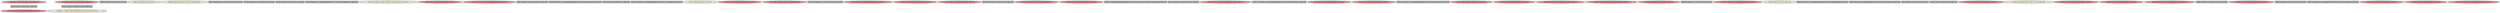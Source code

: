 
digraph G {



node6929->node6947 [style=dotted,color=forestgreen,label="T",fontcolor=forestgreen ]
node6928->node6929 [style=dotted,color=forestgreen,label="T",fontcolor=forestgreen ]
node6969->node6974 [style=dotted,color=forestgreen,label="T",fontcolor=forestgreen ]
node6974->node6959 [style=dotted,color=forestgreen,label="T",fontcolor=forestgreen ]


subgraph cluster60 {


node6974 [penwidth=3.0,fontsize=20,fillcolor=grey,label="[48/51]  %cmp107 = icmp ult i32 %62, 100, !dbg !1513",shape=rectangle,style=filled ]



}

subgraph cluster55 {


node6969 [penwidth=3.0,fontsize=20,fillcolor=lightcoral,label="[54/55]  %62 = load i32, i32* %i105, align 4, !dbg !1511",shape=ellipse,style=filled ]



}

subgraph cluster53 {


node6967 [penwidth=3.0,fontsize=20,fillcolor=grey,label="[52/53]  %sub119 = sub i32 %sub, 1, !dbg !1533",shape=rectangle,style=filled ]



}

subgraph cluster51 {


node6965 [penwidth=3.0,fontsize=20,fillcolor=lemonchiffon,label="[64/65]  br label %for.inc135, !dbg !1550",shape=ellipse,style=filled ]



}

subgraph cluster50 {


node6964 [penwidth=3.0,fontsize=20,fillcolor=lemonchiffon,label="[62/63]  br label %for.cond106, !dbg !1552, !llvm.loop !1553",shape=ellipse,style=filled ]



}

subgraph cluster49 {


node6963 [penwidth=3.0,fontsize=20,fillcolor=grey,label="[66/67]  %idxprom130 = zext i32 %sub129 to i64, !dbg !1539",shape=rectangle,style=filled ]



}

subgraph cluster45 {


node6959 [penwidth=3.0,fontsize=20,fillcolor=lemonchiffon,label="[49/50]  br i1 %cmp107, label %for.body108, label %for.end137, !dbg !1514",shape=ellipse,style=filled ]



}

subgraph cluster41 {


node6955 [penwidth=3.0,fontsize=20,fillcolor=grey,label="[78/79]  %idxprom113 = zext i32 %65 to i64, !dbg !1524",shape=rectangle,style=filled ]



}

subgraph cluster39 {


node6953 [penwidth=3.0,fontsize=20,fillcolor=grey,label="[80/81]  %sub129 = sub i32 %sub128, 1, !dbg !1543",shape=rectangle,style=filled ]



}

subgraph cluster38 {


node6952 [penwidth=3.0,fontsize=20,fillcolor=grey,label="[84/85]  %arrayidx123 = getelementptr inbounds i32*, i32** %74, i64 %idxprom122, !dbg !1534",shape=rectangle,style=filled ]



}

subgraph cluster46 {


node6960 [penwidth=3.0,fontsize=20,fillcolor=lemonchiffon,label="[72/73]  br i1 %cmp111, label %for.body112, label %for.end134, !dbg !1523",shape=ellipse,style=filled ]



}

subgraph cluster37 {


node6951 [penwidth=3.0,fontsize=20,fillcolor=lightcoral,label="[86/87]  %67 = load i32, i32* %j109, align 4, !dbg !1527",shape=ellipse,style=filled ]



}

subgraph cluster36 {


node6950 [penwidth=3.0,fontsize=20,fillcolor=lightcoral,label="[112/113]  %71 = load i32*, i32** %arrayidx118, align 8, !dbg !1529",shape=ellipse,style=filled ]



}

subgraph cluster59 {


node6973 [penwidth=3.0,fontsize=20,fillcolor=grey,label="[46/47]  %cmp111 = icmp ult i32 %63, 1500, !dbg !1522",shape=rectangle,style=filled ]



}

subgraph cluster15 {


node6929 [penwidth=3.0,fontsize=20,fillcolor=grey,label="[29/32]  %inc136 = add i32 %84, 1, !dbg !1551",shape=rectangle,style=filled ]



}

subgraph cluster40 {


node6954 [penwidth=3.0,fontsize=20,fillcolor=grey,label="[82/83]  %arrayidx114 = getelementptr inbounds i32*, i32** %64, i64 %idxprom113, !dbg !1524",shape=rectangle,style=filled ]



}

subgraph cluster35 {


node6949 [penwidth=3.0,fontsize=20,fillcolor=grey,label="[114/115]  %inc133 = add i32 %83, 1, !dbg !1546",shape=rectangle,style=filled ]



}

subgraph cluster54 {


node6968 [penwidth=3.0,fontsize=20,fillcolor=grey,label="[56/57]  %arrayidx121 = getelementptr inbounds i32, i32* %71, i64 %idxprom120, !dbg !1529",shape=rectangle,style=filled ]



}

subgraph cluster42 {


node6956 [penwidth=3.0,fontsize=20,fillcolor=lemonchiffon,label="[76/77]  br label %for.cond110, !dbg !1519",shape=ellipse,style=filled ]



}

subgraph cluster11 {


node6925 [penwidth=3.0,fontsize=20,fillcolor=lightcoral,label="[22/23]  %77 = load i32, i32* %j109, align 4, !dbg !1536",shape=ellipse,style=filled ]



}

subgraph cluster43 {


node6957 [penwidth=3.0,fontsize=20,fillcolor=lightcoral,label="[74/75]  %64 = load i32**, i32*** %c, align 8, !dbg !1524",shape=ellipse,style=filled ]



}

subgraph cluster19 {


node6933 [penwidth=3.0,fontsize=20,fillcolor=grey,label="[118/119]  %idxprom120 = zext i32 %sub119 to i64, !dbg !1529",shape=rectangle,style=filled ]



}

subgraph cluster9 {


node6923 [penwidth=3.0,fontsize=20,fillcolor=lightcoral,label="[18/19]  store i32 %73, i32* %arrayidx125, align 4, !dbg !1537",shape=ellipse,style=filled ]



}

subgraph cluster52 {


node6966 [penwidth=3.0,fontsize=20,fillcolor=lightcoral,label="[60/61]  %65 = load i32, i32* %i105, align 4, !dbg !1526",shape=ellipse,style=filled ]



}

subgraph cluster8 {


node6922 [penwidth=3.0,fontsize=20,fillcolor=lightcoral,label="[16/17]  %78 = load i32, i32* %tmp, align 4, !dbg !1538",shape=ellipse,style=filled ]



}

subgraph cluster10 {


node6924 [penwidth=3.0,fontsize=20,fillcolor=grey,label="[20/21]  %idxprom124 = zext i32 %77 to i64, !dbg !1534",shape=rectangle,style=filled ]



}

subgraph cluster23 {


node6937 [penwidth=3.0,fontsize=20,fillcolor=lightcoral,label="[90/91]  %74 = load i32**, i32*** %c, align 8, !dbg !1534",shape=ellipse,style=filled ]



}

subgraph cluster7 {


node6921 [penwidth=3.0,fontsize=20,fillcolor=lightcoral,label="[14/15]  %80 = load i32, i32* %i105, align 4, !dbg !1540",shape=ellipse,style=filled ]



}

subgraph cluster14 {


node6928 [penwidth=3.0,fontsize=20,fillcolor=lightcoral,label="[28/33]  %84 = load i32, i32* %i105, align 4, !dbg !1551",shape=ellipse,style=filled ]



}

subgraph cluster44 {


node6958 [penwidth=3.0,fontsize=20,fillcolor=grey,label="[58/59]  call void @llvm.dbg.declare(metadata i32* %j109, metadata !1672, metadata !DIExpression()), !dbg !1675",shape=rectangle,style=filled ]



}

subgraph cluster6 {


node6920 [penwidth=3.0,fontsize=20,fillcolor=grey,label="[12/13]  %idxprom126 = zext i32 %80 to i64, !dbg !1539",shape=rectangle,style=filled ]



}

subgraph cluster30 {


node6944 [penwidth=3.0,fontsize=20,fillcolor=lightcoral,label="[120/121]  %73 = load i32, i32* %arrayidx121, align 4, !dbg !1529",shape=ellipse,style=filled ]



}

subgraph cluster31 {


node6945 [penwidth=3.0,fontsize=20,fillcolor=grey,label="[110/111]  %arrayidx118 = getelementptr inbounds i32*, i32** %69, i64 %idxprom117, !dbg !1529",shape=rectangle,style=filled ]



}

subgraph cluster0 {


node6914 [penwidth=3.0,fontsize=20,fillcolor=lightcoral,label="[0/1]  store i32 %inc133, i32* %j109, align 4, !dbg !1546",shape=ellipse,style=filled ]



}

subgraph cluster13 {


node6927 [penwidth=3.0,fontsize=20,fillcolor=lightcoral,label="[26/27]  %75 = load i32, i32* %i105, align 4, !dbg !1535",shape=ellipse,style=filled ]



}

subgraph cluster5 {


node6919 [penwidth=3.0,fontsize=20,fillcolor=grey,label="[10/11]  %arrayidx127 = getelementptr inbounds i32*, i32** %79, i64 %idxprom126, !dbg !1539",shape=rectangle,style=filled ]



}

subgraph cluster47 {


node6961 [penwidth=3.0,fontsize=20,fillcolor=lightcoral,label="[70/71]  store i32 %68, i32* %tmp, align 4, !dbg !1528",shape=ellipse,style=filled ]



}

subgraph cluster1 {


node6915 [penwidth=3.0,fontsize=20,fillcolor=lightcoral,label="[2/3]  %83 = load i32, i32* %j109, align 4, !dbg !1546",shape=ellipse,style=filled ]



}

subgraph cluster58 {


node6972 [penwidth=3.0,fontsize=20,fillcolor=lightcoral,label="[44/45]  store i32 %78, i32* %arrayidx131, align 4, !dbg !1544",shape=ellipse,style=filled ]



}

subgraph cluster32 {


node6946 [penwidth=3.0,fontsize=20,fillcolor=lightcoral,label="[100/101]  %68 = load i32, i32* %arrayidx116, align 4, !dbg !1524",shape=ellipse,style=filled ]



}

subgraph cluster3 {


node6917 [penwidth=3.0,fontsize=20,fillcolor=lightcoral,label="[6/7]  %82 = load i32, i32* %j109, align 4, !dbg !1541",shape=ellipse,style=filled ]



}

subgraph cluster48 {


node6962 [penwidth=3.0,fontsize=20,fillcolor=grey,label="[68/69]  %idxprom122 = zext i32 %75 to i64, !dbg !1534",shape=rectangle,style=filled ]



}

subgraph cluster4 {


node6918 [penwidth=3.0,fontsize=20,fillcolor=lightcoral,label="[8/9]  %81 = load i32*, i32** %arrayidx127, align 8, !dbg !1539",shape=ellipse,style=filled ]



}

subgraph cluster57 {


node6971 [penwidth=3.0,fontsize=20,fillcolor=lemonchiffon,label="[42/43]  br label %for.inc132, !dbg !1545",shape=ellipse,style=filled ]



}

subgraph cluster17 {


node6931 [penwidth=3.0,fontsize=20,fillcolor=grey,label="[36/37]  %arrayidx131 = getelementptr inbounds i32, i32* %81, i64 %idxprom130, !dbg !1539",shape=rectangle,style=filled ]



}

subgraph cluster16 {


node6930 [penwidth=3.0,fontsize=20,fillcolor=grey,label="[34/35]  %arrayidx125 = getelementptr inbounds i32, i32* %76, i64 %idxprom124, !dbg !1534",shape=rectangle,style=filled ]



}

subgraph cluster2 {


node6916 [penwidth=3.0,fontsize=20,fillcolor=grey,label="[4/5]  %sub128 = sub i32 3000, %82, !dbg !1542",shape=rectangle,style=filled ]



}

subgraph cluster34 {


node6948 [penwidth=3.0,fontsize=20,fillcolor=grey,label="[116/117]  %sub = sub i32 3000, %72, !dbg !1532",shape=rectangle,style=filled ]



}

subgraph cluster22 {


node6936 [penwidth=3.0,fontsize=20,fillcolor=lightcoral,label="[104/105]  %69 = load i32**, i32*** %c, align 8, !dbg !1529",shape=ellipse,style=filled ]



}

subgraph cluster56 {


node6970 [penwidth=3.0,fontsize=20,fillcolor=lemonchiffon,label="[40/41]  br label %for.cond110, !dbg !1547, !llvm.loop !1548",shape=ellipse,style=filled ]



}

subgraph cluster25 {


node6939 [penwidth=3.0,fontsize=20,fillcolor=lightcoral,label="[106/107]  %70 = load i32, i32* %i105, align 4, !dbg !1530",shape=ellipse,style=filled ]



}

subgraph cluster18 {


node6932 [penwidth=3.0,fontsize=20,fillcolor=lightcoral,label="[38/39]  %63 = load i32, i32* %j109, align 4, !dbg !1520",shape=ellipse,style=filled ]



}

subgraph cluster29 {


node6943 [penwidth=3.0,fontsize=20,fillcolor=lightcoral,label="[94/95]  %66 = load i32*, i32** %arrayidx114, align 8, !dbg !1524",shape=ellipse,style=filled ]



}

subgraph cluster20 {


node6934 [penwidth=3.0,fontsize=20,fillcolor=grey,label="[98/99]  %idxprom117 = zext i32 %70 to i64, !dbg !1529",shape=rectangle,style=filled ]



}

subgraph cluster26 {


node6940 [penwidth=3.0,fontsize=20,fillcolor=lightcoral,label="[108/109]  %72 = load i32, i32* %j109, align 4, !dbg !1531",shape=ellipse,style=filled ]



}

subgraph cluster24 {


node6938 [penwidth=3.0,fontsize=20,fillcolor=grey,label="[88/89]  %idxprom115 = zext i32 %67 to i64, !dbg !1524",shape=rectangle,style=filled ]



}

subgraph cluster28 {


node6942 [penwidth=3.0,fontsize=20,fillcolor=grey,label="[96/97]  %arrayidx116 = getelementptr inbounds i32, i32* %66, i64 %idxprom115, !dbg !1524",shape=rectangle,style=filled ]



}

subgraph cluster27 {


node6941 [penwidth=3.0,fontsize=20,fillcolor=lightcoral,label="[92/93]  %79 = load i32**, i32*** %c, align 8, !dbg !1539",shape=ellipse,style=filled ]



}

subgraph cluster21 {


node6935 [penwidth=3.0,fontsize=20,fillcolor=lightcoral,label="[102/103]  store i32 0, i32* %j109, align 4, !dbg !1518",shape=ellipse,style=filled ]



}

subgraph cluster12 {


node6926 [penwidth=3.0,fontsize=20,fillcolor=lightcoral,label="[24/25]  %76 = load i32*, i32** %arrayidx123, align 8, !dbg !1534",shape=ellipse,style=filled ]



}

subgraph cluster33 {


node6947 [penwidth=3.0,fontsize=20,fillcolor=lightcoral,label="[30/31]  store i32 %inc136, i32* %i105, align 4, !dbg !1551",shape=ellipse,style=filled ]



}

}
